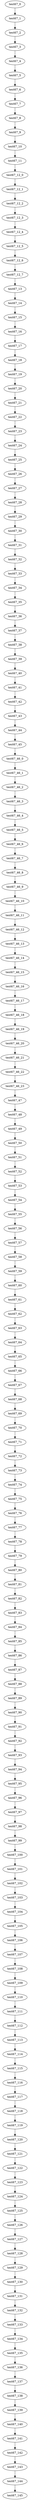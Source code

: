 digraph G {
test67_0->test67_1;
test67_1->test67_2;
test67_2->test67_3;
test67_3->test67_4;
test67_4->test67_5;
test67_5->test67_6;
test67_6->test67_7;
test67_7->test67_8;
test67_8->test67_9;
test67_9->test67_10;
test67_10->test67_11;
test67_11->test67_12_0;
test67_12_0->test67_12_1;
test67_12_1->test67_12_2;
test67_12_2->test67_12_3;
test67_12_3->test67_12_4;
test67_12_4->test67_12_5;
test67_12_5->test67_12_6;
test67_12_6->test67_12_7;
test67_12_7->test67_13;
test67_13->test67_14;
test67_14->test67_15;
test67_15->test67_16;
test67_16->test67_17;
test67_17->test67_18;
test67_18->test67_19;
test67_19->test67_20;
test67_20->test67_21;
test67_21->test67_22;
test67_22->test67_23;
test67_23->test67_24;
test67_24->test67_25;
test67_25->test67_26;
test67_26->test67_27;
test67_27->test67_28;
test67_28->test67_29;
test67_29->test67_30;
test67_30->test67_31;
test67_31->test67_32;
test67_32->test67_33;
test67_33->test67_34;
test67_34->test67_35;
test67_35->test67_36;
test67_36->test67_37;
test67_37->test67_38;
test67_38->test67_39;
test67_39->test67_40;
test67_40->test67_41;
test67_41->test67_42;
test67_42->test67_43;
test67_43->test67_44;
test67_44->test67_45;
test67_45->test67_46_0;
test67_46_0->test67_46_1;
test67_46_1->test67_46_2;
test67_46_2->test67_46_3;
test67_46_3->test67_46_4;
test67_46_4->test67_46_5;
test67_46_5->test67_46_6;
test67_46_6->test67_46_7;
test67_46_7->test67_46_8;
test67_46_8->test67_46_9;
test67_46_9->test67_46_10;
test67_46_10->test67_46_11;
test67_46_11->test67_46_12;
test67_46_12->test67_46_13;
test67_46_13->test67_46_14;
test67_46_14->test67_46_15;
test67_46_15->test67_46_16;
test67_46_16->test67_46_17;
test67_46_17->test67_46_18;
test67_46_18->test67_46_19;
test67_46_19->test67_46_20;
test67_46_20->test67_46_21;
test67_46_21->test67_46_22;
test67_46_22->test67_46_23;
test67_46_23->test67_47;
test67_47->test67_48;
test67_48->test67_49;
test67_49->test67_50;
test67_50->test67_51;
test67_51->test67_52;
test67_52->test67_53;
test67_53->test67_54;
test67_54->test67_55;
test67_55->test67_56;
test67_56->test67_57;
test67_57->test67_58;
test67_58->test67_59;
test67_59->test67_60;
test67_60->test67_61;
test67_61->test67_62;
test67_62->test67_63;
test67_63->test67_64;
test67_64->test67_65;
test67_65->test67_66;
test67_66->test67_67;
test67_67->test67_68;
test67_68->test67_69;
test67_69->test67_70;
test67_70->test67_71;
test67_71->test67_72;
test67_72->test67_73;
test67_73->test67_74;
test67_74->test67_75;
test67_75->test67_76;
test67_76->test67_77;
test67_77->test67_78;
test67_78->test67_79;
test67_79->test67_80;
test67_80->test67_81;
test67_81->test67_82;
test67_82->test67_83;
test67_83->test67_84;
test67_84->test67_85;
test67_85->test67_86;
test67_86->test67_87;
test67_87->test67_88;
test67_88->test67_89;
test67_89->test67_90;
test67_90->test67_91;
test67_91->test67_92;
test67_92->test67_93;
test67_93->test67_94;
test67_94->test67_95;
test67_95->test67_96;
test67_96->test67_97;
test67_97->test67_98;
test67_98->test67_99;
test67_99->test67_100;
test67_100->test67_101;
test67_101->test67_102;
test67_102->test67_103;
test67_103->test67_104;
test67_104->test67_105;
test67_105->test67_106;
test67_106->test67_107;
test67_107->test67_108;
test67_108->test67_109;
test67_109->test67_110;
test67_110->test67_111;
test67_111->test67_112;
test67_112->test67_113;
test67_113->test67_114;
test67_114->test67_115;
test67_115->test67_116;
test67_116->test67_117;
test67_117->test67_118;
test67_118->test67_119;
test67_119->test67_120;
test67_120->test67_121;
test67_121->test67_122;
test67_122->test67_123;
test67_123->test67_124;
test67_124->test67_125;
test67_125->test67_126;
test67_126->test67_127;
test67_127->test67_128;
test67_128->test67_129;
test67_129->test67_130;
test67_130->test67_131;
test67_131->test67_132;
test67_132->test67_133;
test67_133->test67_134;
test67_134->test67_135;
test67_135->test67_136;
test67_136->test67_137;
test67_137->test67_138;
test67_138->test67_139;
test67_139->test67_140;
test67_140->test67_141;
test67_141->test67_142;
test67_142->test67_143;
test67_143->test67_144;
test67_144->test67_145;

}
